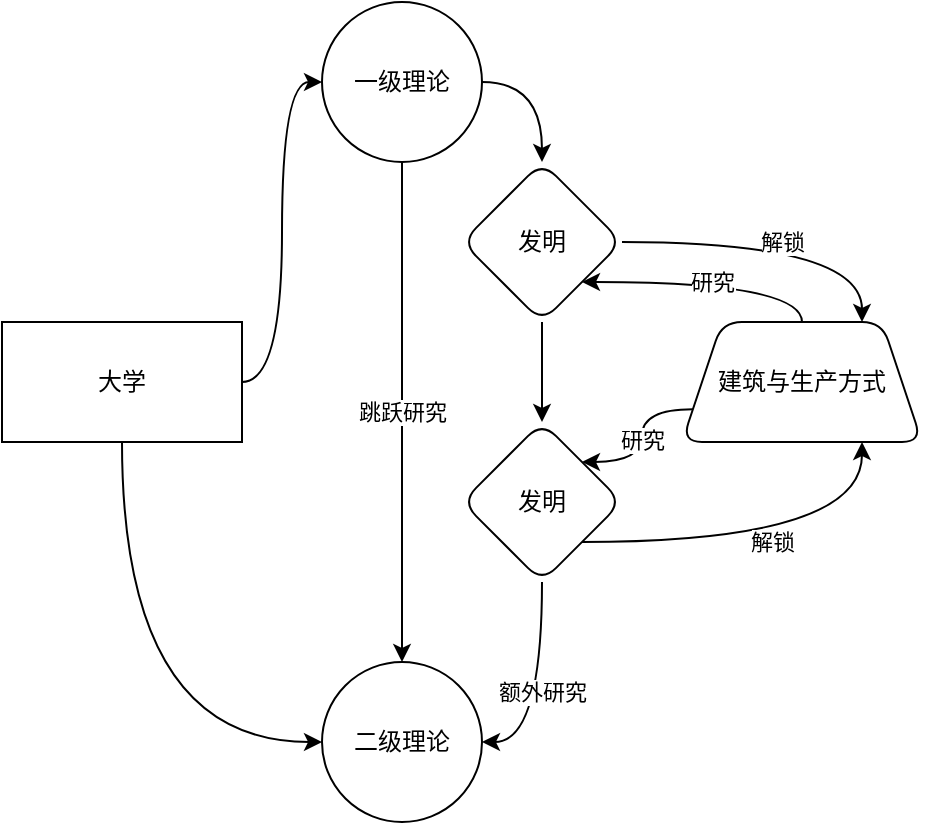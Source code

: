 <mxfile version="18.0.6" type="device"><diagram name="Page-1" id="42789a77-a242-8287-6e28-9cd8cfd52e62"><mxGraphModel dx="462" dy="869" grid="1" gridSize="10" guides="1" tooltips="1" connect="1" arrows="1" fold="1" page="1" pageScale="1" pageWidth="1100" pageHeight="850" math="0" shadow="0"><root><mxCell id="0"/><mxCell id="1" parent="0"/><mxCell id="vBDDd-tNVhWr5UUvmoH2-14" style="edgeStyle=orthogonalEdgeStyle;curved=1;rounded=1;sketch=0;orthogonalLoop=1;jettySize=auto;html=1;exitX=1;exitY=0.5;exitDx=0;exitDy=0;entryX=0.5;entryY=0;entryDx=0;entryDy=0;" parent="1" source="vBDDd-tNVhWr5UUvmoH2-7" target="vBDDd-tNVhWr5UUvmoH2-8" edge="1"><mxGeometry relative="1" as="geometry"/></mxCell><mxCell id="vBDDd-tNVhWr5UUvmoH2-19" value="跳跃研究" style="edgeStyle=orthogonalEdgeStyle;curved=1;rounded=1;sketch=0;orthogonalLoop=1;jettySize=auto;html=1;exitX=0.5;exitY=1;exitDx=0;exitDy=0;" parent="1" source="vBDDd-tNVhWr5UUvmoH2-7" target="vBDDd-tNVhWr5UUvmoH2-12" edge="1"><mxGeometry relative="1" as="geometry"/></mxCell><mxCell id="vBDDd-tNVhWr5UUvmoH2-7" value="一级理论" style="ellipse;whiteSpace=wrap;html=1;aspect=fixed;rounded=1;" parent="1" vertex="1"><mxGeometry x="440" y="190" width="80" height="80" as="geometry"/></mxCell><mxCell id="vBDDd-tNVhWr5UUvmoH2-15" style="edgeStyle=orthogonalEdgeStyle;curved=1;rounded=1;sketch=0;orthogonalLoop=1;jettySize=auto;html=1;exitX=0.5;exitY=1;exitDx=0;exitDy=0;entryX=0.5;entryY=0;entryDx=0;entryDy=0;" parent="1" source="vBDDd-tNVhWr5UUvmoH2-8" target="vBDDd-tNVhWr5UUvmoH2-9" edge="1"><mxGeometry relative="1" as="geometry"/></mxCell><mxCell id="vBDDd-tNVhWr5UUvmoH2-26" value="解锁" style="edgeStyle=orthogonalEdgeStyle;curved=1;rounded=1;sketch=0;orthogonalLoop=1;jettySize=auto;html=1;exitX=1;exitY=0.5;exitDx=0;exitDy=0;entryX=0.75;entryY=0;entryDx=0;entryDy=0;" parent="1" source="vBDDd-tNVhWr5UUvmoH2-8" target="vBDDd-tNVhWr5UUvmoH2-22" edge="1"><mxGeometry relative="1" as="geometry"/></mxCell><mxCell id="vBDDd-tNVhWr5UUvmoH2-8" value="发明" style="rhombus;whiteSpace=wrap;html=1;rounded=1;" parent="1" vertex="1"><mxGeometry x="510" y="270" width="80" height="80" as="geometry"/></mxCell><mxCell id="vBDDd-tNVhWr5UUvmoH2-18" value="额外研究" style="edgeStyle=orthogonalEdgeStyle;curved=1;rounded=1;sketch=0;orthogonalLoop=1;jettySize=auto;html=1;exitX=0.5;exitY=1;exitDx=0;exitDy=0;entryX=1;entryY=0.5;entryDx=0;entryDy=0;" parent="1" source="vBDDd-tNVhWr5UUvmoH2-9" target="vBDDd-tNVhWr5UUvmoH2-12" edge="1"><mxGeometry relative="1" as="geometry"/></mxCell><mxCell id="vBDDd-tNVhWr5UUvmoH2-27" value="解锁" style="edgeStyle=orthogonalEdgeStyle;curved=1;rounded=1;sketch=0;orthogonalLoop=1;jettySize=auto;html=1;exitX=1;exitY=1;exitDx=0;exitDy=0;entryX=0.75;entryY=1;entryDx=0;entryDy=0;" parent="1" source="vBDDd-tNVhWr5UUvmoH2-9" target="vBDDd-tNVhWr5UUvmoH2-22" edge="1"><mxGeometry relative="1" as="geometry"/></mxCell><mxCell id="vBDDd-tNVhWr5UUvmoH2-9" value="发明" style="rhombus;whiteSpace=wrap;html=1;rounded=1;sketch=0;" parent="1" vertex="1"><mxGeometry x="510" y="400" width="80" height="80" as="geometry"/></mxCell><mxCell id="vBDDd-tNVhWr5UUvmoH2-12" value="二级理论" style="ellipse;whiteSpace=wrap;html=1;aspect=fixed;rounded=1;sketch=0;" parent="1" vertex="1"><mxGeometry x="440" y="520" width="80" height="80" as="geometry"/></mxCell><mxCell id="vBDDd-tNVhWr5UUvmoH2-21" style="edgeStyle=orthogonalEdgeStyle;curved=1;rounded=1;sketch=0;orthogonalLoop=1;jettySize=auto;html=1;exitX=1;exitY=0.5;exitDx=0;exitDy=0;entryX=0;entryY=0.5;entryDx=0;entryDy=0;" parent="1" source="vBDDd-tNVhWr5UUvmoH2-20" target="vBDDd-tNVhWr5UUvmoH2-7" edge="1"><mxGeometry relative="1" as="geometry"/></mxCell><mxCell id="7mu8AionRzIvUwvS_H8A-1" style="edgeStyle=orthogonalEdgeStyle;rounded=0;orthogonalLoop=1;jettySize=auto;html=1;exitX=0.5;exitY=1;exitDx=0;exitDy=0;entryX=0;entryY=0.5;entryDx=0;entryDy=0;curved=1;" edge="1" parent="1" source="vBDDd-tNVhWr5UUvmoH2-20" target="vBDDd-tNVhWr5UUvmoH2-12"><mxGeometry relative="1" as="geometry"/></mxCell><mxCell id="vBDDd-tNVhWr5UUvmoH2-20" value="大学" style="rounded=0;whiteSpace=wrap;html=1;sketch=0;" parent="1" vertex="1"><mxGeometry x="280" y="350" width="120" height="60" as="geometry"/></mxCell><mxCell id="vBDDd-tNVhWr5UUvmoH2-23" value="研究" style="edgeStyle=orthogonalEdgeStyle;curved=1;rounded=1;sketch=0;orthogonalLoop=1;jettySize=auto;html=1;exitX=0.5;exitY=0;exitDx=0;exitDy=0;entryX=1;entryY=1;entryDx=0;entryDy=0;" parent="1" source="vBDDd-tNVhWr5UUvmoH2-22" target="vBDDd-tNVhWr5UUvmoH2-8" edge="1"><mxGeometry relative="1" as="geometry"/></mxCell><mxCell id="vBDDd-tNVhWr5UUvmoH2-24" value="研究" style="edgeStyle=orthogonalEdgeStyle;curved=1;rounded=1;sketch=0;orthogonalLoop=1;jettySize=auto;html=1;exitX=0;exitY=0.75;exitDx=0;exitDy=0;entryX=1;entryY=0;entryDx=0;entryDy=0;" parent="1" source="vBDDd-tNVhWr5UUvmoH2-22" target="vBDDd-tNVhWr5UUvmoH2-9" edge="1"><mxGeometry relative="1" as="geometry"/></mxCell><mxCell id="vBDDd-tNVhWr5UUvmoH2-22" value="建筑与生产方式" style="shape=trapezoid;perimeter=trapezoidPerimeter;whiteSpace=wrap;html=1;fixedSize=1;rounded=1;sketch=0;" parent="1" vertex="1"><mxGeometry x="620" y="350" width="120" height="60" as="geometry"/></mxCell></root></mxGraphModel></diagram></mxfile>